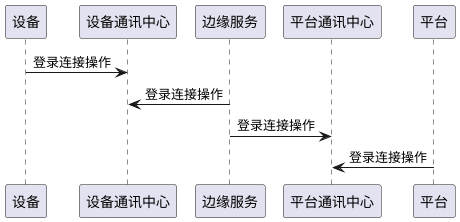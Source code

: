 @startuml
设备 -> 设备通讯中心: 登录连接操作
边缘服务 -> 设备通讯中心: 登录连接操作
边缘服务 -> 平台通讯中心: 登录连接操作
平台 -> 平台通讯中心: 登录连接操作
@enduml